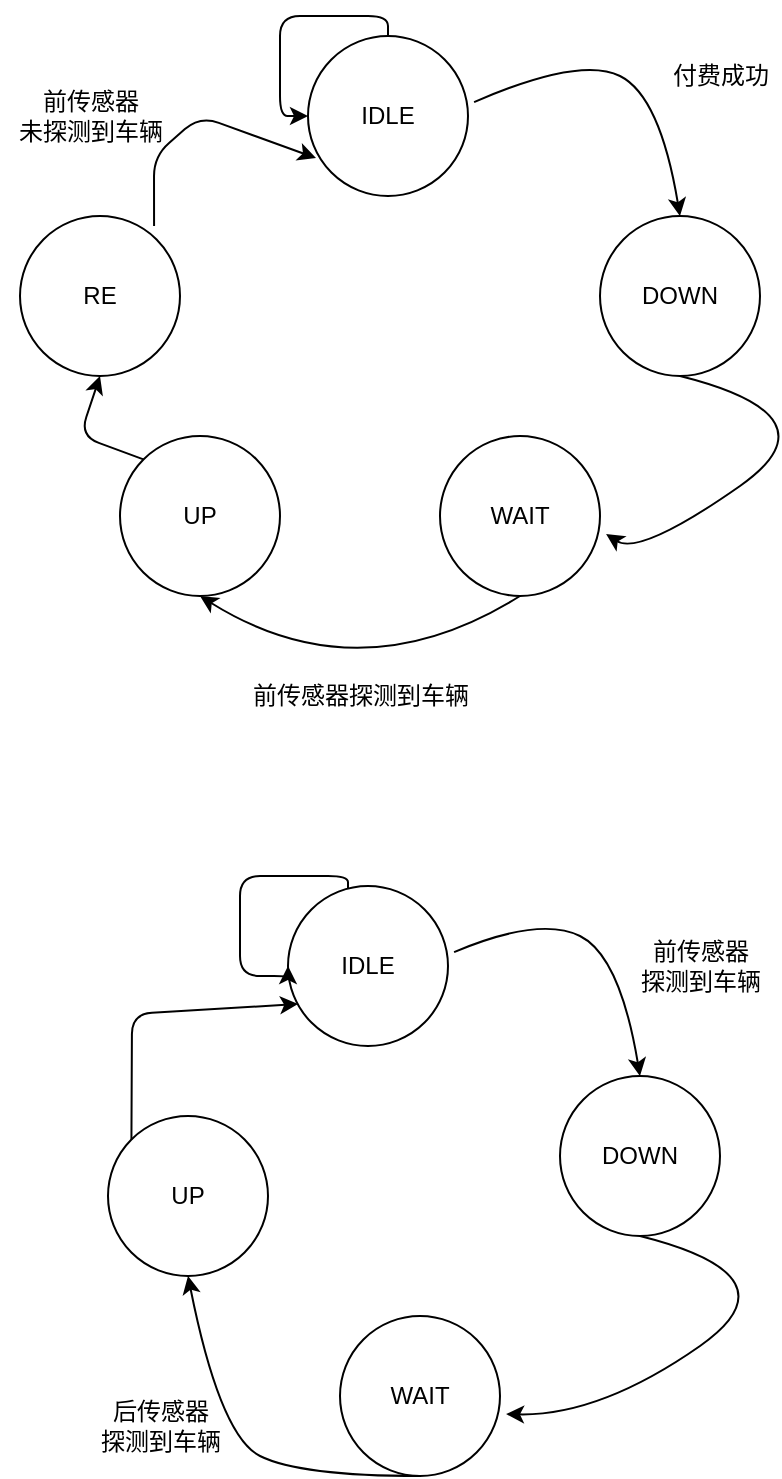 <mxfile version="14.6.13" type="github">
  <diagram id="LB5ANaDwlQLxn0U3q3Hp" name="Page-1">
    <mxGraphModel dx="1350" dy="804" grid="1" gridSize="10" guides="1" tooltips="1" connect="1" arrows="1" fold="1" page="1" pageScale="1" pageWidth="827" pageHeight="1169" math="0" shadow="0">
      <root>
        <mxCell id="0" />
        <mxCell id="1" parent="0" />
        <mxCell id="4IkOBofehqa5BJYoAM2C-1" value="IDLE" style="ellipse;whiteSpace=wrap;html=1;aspect=fixed;rounded=0;sketch=0;" vertex="1" parent="1">
          <mxGeometry x="374" y="130" width="80" height="80" as="geometry" />
        </mxCell>
        <mxCell id="4IkOBofehqa5BJYoAM2C-2" value="DOWN" style="ellipse;whiteSpace=wrap;html=1;aspect=fixed;rounded=0;sketch=0;" vertex="1" parent="1">
          <mxGeometry x="520" y="220" width="80" height="80" as="geometry" />
        </mxCell>
        <mxCell id="4IkOBofehqa5BJYoAM2C-4" value="" style="curved=1;endArrow=classic;html=1;exitX=1.038;exitY=0.413;exitDx=0;exitDy=0;exitPerimeter=0;entryX=0.5;entryY=0;entryDx=0;entryDy=0;" edge="1" parent="1" source="4IkOBofehqa5BJYoAM2C-1" target="4IkOBofehqa5BJYoAM2C-2">
          <mxGeometry width="50" height="50" relative="1" as="geometry">
            <mxPoint x="340" y="410" as="sourcePoint" />
            <mxPoint x="390" y="360" as="targetPoint" />
            <Array as="points">
              <mxPoint x="510" y="140" />
              <mxPoint x="550" y="160" />
            </Array>
          </mxGeometry>
        </mxCell>
        <mxCell id="4IkOBofehqa5BJYoAM2C-5" value="付费成功" style="text;html=1;align=center;verticalAlign=middle;resizable=0;points=[];autosize=1;strokeColor=none;" vertex="1" parent="1">
          <mxGeometry x="550" y="140" width="60" height="20" as="geometry" />
        </mxCell>
        <mxCell id="4IkOBofehqa5BJYoAM2C-7" style="edgeStyle=orthogonalEdgeStyle;curved=0;rounded=1;sketch=0;orthogonalLoop=1;jettySize=auto;html=1;entryX=0;entryY=0.5;entryDx=0;entryDy=0;" edge="1" parent="1" source="4IkOBofehqa5BJYoAM2C-1" target="4IkOBofehqa5BJYoAM2C-1">
          <mxGeometry relative="1" as="geometry">
            <Array as="points">
              <mxPoint x="414" y="120" />
              <mxPoint x="360" y="120" />
              <mxPoint x="360" y="170" />
            </Array>
          </mxGeometry>
        </mxCell>
        <mxCell id="4IkOBofehqa5BJYoAM2C-8" value="WAIT" style="ellipse;whiteSpace=wrap;html=1;aspect=fixed;rounded=0;sketch=0;" vertex="1" parent="1">
          <mxGeometry x="440" y="330" width="80" height="80" as="geometry" />
        </mxCell>
        <mxCell id="4IkOBofehqa5BJYoAM2C-10" value="" style="curved=1;endArrow=classic;html=1;exitX=0.5;exitY=1;exitDx=0;exitDy=0;entryX=1.038;entryY=0.613;entryDx=0;entryDy=0;entryPerimeter=0;" edge="1" parent="1" source="4IkOBofehqa5BJYoAM2C-2" target="4IkOBofehqa5BJYoAM2C-8">
          <mxGeometry width="50" height="50" relative="1" as="geometry">
            <mxPoint x="360" y="400" as="sourcePoint" />
            <mxPoint x="410" y="350" as="targetPoint" />
            <Array as="points">
              <mxPoint x="640" y="320" />
              <mxPoint x="540" y="390" />
            </Array>
          </mxGeometry>
        </mxCell>
        <mxCell id="4IkOBofehqa5BJYoAM2C-11" value="UP" style="ellipse;whiteSpace=wrap;html=1;aspect=fixed;rounded=0;sketch=0;" vertex="1" parent="1">
          <mxGeometry x="280" y="330" width="80" height="80" as="geometry" />
        </mxCell>
        <mxCell id="4IkOBofehqa5BJYoAM2C-12" value="RE" style="ellipse;whiteSpace=wrap;html=1;aspect=fixed;rounded=0;sketch=0;" vertex="1" parent="1">
          <mxGeometry x="230" y="220" width="80" height="80" as="geometry" />
        </mxCell>
        <mxCell id="4IkOBofehqa5BJYoAM2C-13" value="" style="curved=1;endArrow=classic;html=1;exitX=0.5;exitY=1;exitDx=0;exitDy=0;entryX=0.5;entryY=1;entryDx=0;entryDy=0;" edge="1" parent="1" source="4IkOBofehqa5BJYoAM2C-8" target="4IkOBofehqa5BJYoAM2C-11">
          <mxGeometry width="50" height="50" relative="1" as="geometry">
            <mxPoint x="340" y="410" as="sourcePoint" />
            <mxPoint x="390" y="360" as="targetPoint" />
            <Array as="points">
              <mxPoint x="400" y="460" />
            </Array>
          </mxGeometry>
        </mxCell>
        <mxCell id="4IkOBofehqa5BJYoAM2C-15" value="" style="endArrow=classic;html=1;exitX=0;exitY=0;exitDx=0;exitDy=0;entryX=0.5;entryY=1;entryDx=0;entryDy=0;" edge="1" parent="1" source="4IkOBofehqa5BJYoAM2C-11" target="4IkOBofehqa5BJYoAM2C-12">
          <mxGeometry width="50" height="50" relative="1" as="geometry">
            <mxPoint x="340" y="410" as="sourcePoint" />
            <mxPoint x="390" y="360" as="targetPoint" />
            <Array as="points">
              <mxPoint x="260" y="330" />
            </Array>
          </mxGeometry>
        </mxCell>
        <mxCell id="4IkOBofehqa5BJYoAM2C-16" value="" style="endArrow=classic;html=1;exitX=0.838;exitY=0.063;exitDx=0;exitDy=0;exitPerimeter=0;entryX=0.05;entryY=0.763;entryDx=0;entryDy=0;entryPerimeter=0;" edge="1" parent="1" source="4IkOBofehqa5BJYoAM2C-12" target="4IkOBofehqa5BJYoAM2C-1">
          <mxGeometry width="50" height="50" relative="1" as="geometry">
            <mxPoint x="340" y="410" as="sourcePoint" />
            <mxPoint x="370" y="190" as="targetPoint" />
            <Array as="points">
              <mxPoint x="297" y="190" />
              <mxPoint x="320" y="170" />
            </Array>
          </mxGeometry>
        </mxCell>
        <mxCell id="4IkOBofehqa5BJYoAM2C-17" value="前传感器探测到车辆" style="text;html=1;align=center;verticalAlign=middle;resizable=0;points=[];autosize=1;strokeColor=none;" vertex="1" parent="1">
          <mxGeometry x="340" y="450" width="120" height="20" as="geometry" />
        </mxCell>
        <mxCell id="4IkOBofehqa5BJYoAM2C-18" value="&lt;div&gt;前传感器&lt;/div&gt;&lt;div&gt;未探测到车辆&lt;/div&gt;" style="text;html=1;align=center;verticalAlign=middle;resizable=0;points=[];autosize=1;strokeColor=none;rotation=0;" vertex="1" parent="1">
          <mxGeometry x="220" y="155" width="90" height="30" as="geometry" />
        </mxCell>
        <mxCell id="4IkOBofehqa5BJYoAM2C-19" value="IDLE" style="ellipse;whiteSpace=wrap;html=1;aspect=fixed;rounded=0;sketch=0;" vertex="1" parent="1">
          <mxGeometry x="364" y="555" width="80" height="80" as="geometry" />
        </mxCell>
        <mxCell id="4IkOBofehqa5BJYoAM2C-20" value="DOWN" style="ellipse;whiteSpace=wrap;html=1;aspect=fixed;rounded=0;sketch=0;" vertex="1" parent="1">
          <mxGeometry x="500" y="650" width="80" height="80" as="geometry" />
        </mxCell>
        <mxCell id="4IkOBofehqa5BJYoAM2C-21" value="" style="curved=1;endArrow=classic;html=1;exitX=1.038;exitY=0.413;exitDx=0;exitDy=0;exitPerimeter=0;entryX=0.5;entryY=0;entryDx=0;entryDy=0;" edge="1" source="4IkOBofehqa5BJYoAM2C-19" target="4IkOBofehqa5BJYoAM2C-20" parent="1">
          <mxGeometry width="50" height="50" relative="1" as="geometry">
            <mxPoint x="320" y="840" as="sourcePoint" />
            <mxPoint x="370" y="790" as="targetPoint" />
            <Array as="points">
              <mxPoint x="490" y="570" />
              <mxPoint x="530" y="590" />
            </Array>
          </mxGeometry>
        </mxCell>
        <mxCell id="4IkOBofehqa5BJYoAM2C-23" style="edgeStyle=orthogonalEdgeStyle;curved=0;rounded=1;sketch=0;orthogonalLoop=1;jettySize=auto;html=1;entryX=0;entryY=0.5;entryDx=0;entryDy=0;" edge="1" source="4IkOBofehqa5BJYoAM2C-19" target="4IkOBofehqa5BJYoAM2C-19" parent="1">
          <mxGeometry relative="1" as="geometry">
            <Array as="points">
              <mxPoint x="394" y="550" />
              <mxPoint x="340" y="550" />
              <mxPoint x="340" y="600" />
            </Array>
          </mxGeometry>
        </mxCell>
        <mxCell id="4IkOBofehqa5BJYoAM2C-24" value="WAIT" style="ellipse;whiteSpace=wrap;html=1;aspect=fixed;rounded=0;sketch=0;" vertex="1" parent="1">
          <mxGeometry x="390" y="770" width="80" height="80" as="geometry" />
        </mxCell>
        <mxCell id="4IkOBofehqa5BJYoAM2C-25" value="" style="curved=1;endArrow=classic;html=1;exitX=0.5;exitY=1;exitDx=0;exitDy=0;entryX=1.038;entryY=0.613;entryDx=0;entryDy=0;entryPerimeter=0;" edge="1" source="4IkOBofehqa5BJYoAM2C-20" target="4IkOBofehqa5BJYoAM2C-24" parent="1">
          <mxGeometry width="50" height="50" relative="1" as="geometry">
            <mxPoint x="340" y="830" as="sourcePoint" />
            <mxPoint x="390" y="780" as="targetPoint" />
            <Array as="points">
              <mxPoint x="620" y="750" />
              <mxPoint x="520" y="820" />
            </Array>
          </mxGeometry>
        </mxCell>
        <mxCell id="4IkOBofehqa5BJYoAM2C-26" value="UP" style="ellipse;whiteSpace=wrap;html=1;aspect=fixed;rounded=0;sketch=0;" vertex="1" parent="1">
          <mxGeometry x="274" y="670" width="80" height="80" as="geometry" />
        </mxCell>
        <mxCell id="4IkOBofehqa5BJYoAM2C-28" value="" style="curved=1;endArrow=classic;html=1;exitX=0.5;exitY=1;exitDx=0;exitDy=0;entryX=0.5;entryY=1;entryDx=0;entryDy=0;" edge="1" source="4IkOBofehqa5BJYoAM2C-24" target="4IkOBofehqa5BJYoAM2C-26" parent="1">
          <mxGeometry width="50" height="50" relative="1" as="geometry">
            <mxPoint x="320" y="840" as="sourcePoint" />
            <mxPoint x="370" y="790" as="targetPoint" />
            <Array as="points">
              <mxPoint x="370" y="850" />
              <mxPoint x="330" y="830" />
            </Array>
          </mxGeometry>
        </mxCell>
        <mxCell id="4IkOBofehqa5BJYoAM2C-29" value="" style="endArrow=classic;html=1;exitX=0;exitY=0;exitDx=0;exitDy=0;entryX=0.063;entryY=0.738;entryDx=0;entryDy=0;entryPerimeter=0;" edge="1" source="4IkOBofehqa5BJYoAM2C-26" target="4IkOBofehqa5BJYoAM2C-19" parent="1">
          <mxGeometry width="50" height="50" relative="1" as="geometry">
            <mxPoint x="334" y="750" as="sourcePoint" />
            <mxPoint x="264" y="640" as="targetPoint" />
            <Array as="points">
              <mxPoint x="286" y="619" />
            </Array>
          </mxGeometry>
        </mxCell>
        <mxCell id="4IkOBofehqa5BJYoAM2C-31" value="&lt;div&gt;前传感器&lt;/div&gt;&lt;div&gt;探测到车辆&lt;/div&gt;" style="text;html=1;align=center;verticalAlign=middle;resizable=0;points=[];autosize=1;strokeColor=none;" vertex="1" parent="1">
          <mxGeometry x="530" y="580" width="80" height="30" as="geometry" />
        </mxCell>
        <mxCell id="4IkOBofehqa5BJYoAM2C-32" value="&lt;div&gt;后传感器&lt;/div&gt;&lt;div&gt;探测到车辆&lt;/div&gt;" style="text;html=1;align=center;verticalAlign=middle;resizable=0;points=[];autosize=1;strokeColor=none;rotation=0;" vertex="1" parent="1">
          <mxGeometry x="260" y="810" width="80" height="30" as="geometry" />
        </mxCell>
      </root>
    </mxGraphModel>
  </diagram>
</mxfile>
